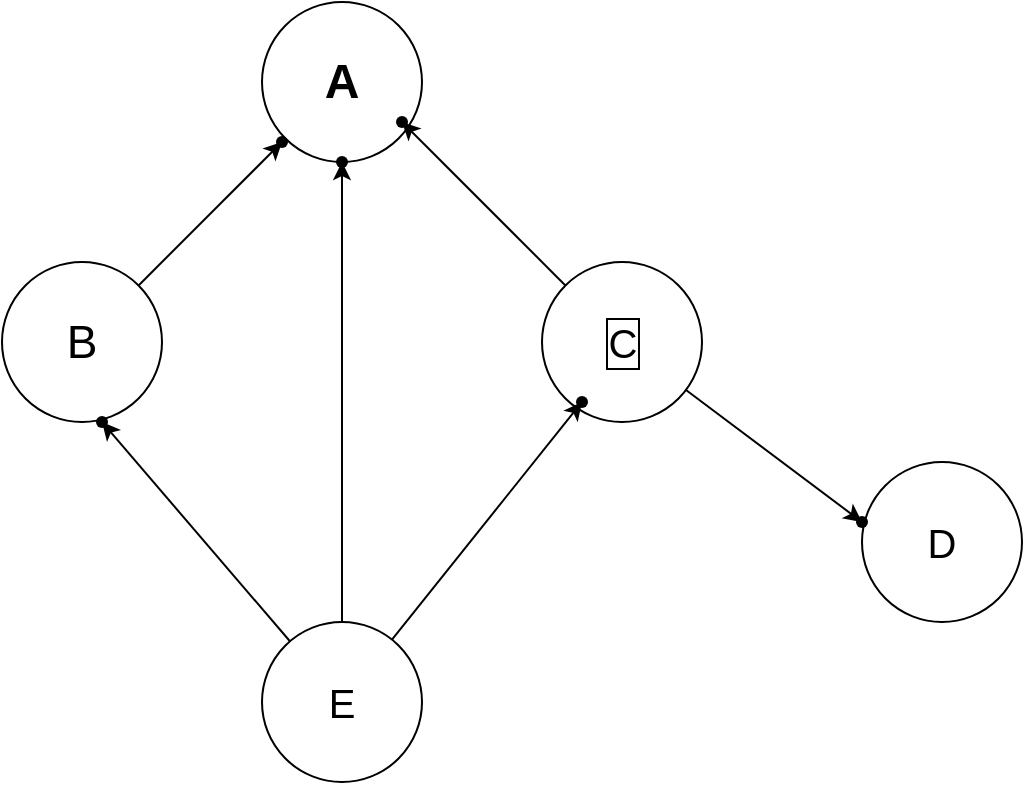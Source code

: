 <mxfile>
    <diagram id="D5KT-FlETZNNRbSJRhos" name="第 1 页">
        <mxGraphModel dx="564" dy="257" grid="1" gridSize="10" guides="1" tooltips="1" connect="1" arrows="1" fold="1" page="1" pageScale="1" pageWidth="3300" pageHeight="4681" math="0" shadow="0">
            <root>
                <mxCell id="0"/>
                <mxCell id="1" parent="0"/>
                <mxCell id="2" value="&lt;h1&gt;A&lt;/h1&gt;" style="ellipse;whiteSpace=wrap;html=1;" parent="1" vertex="1">
                    <mxGeometry x="210" y="390" width="80" height="80" as="geometry"/>
                </mxCell>
                <mxCell id="112" value="" style="edgeStyle=none;html=1;" edge="1" parent="1" source="3" target="111">
                    <mxGeometry relative="1" as="geometry"/>
                </mxCell>
                <mxCell id="3" value="B" style="ellipse;whiteSpace=wrap;html=1;fontStyle=0;fontSize=23;" parent="1" vertex="1">
                    <mxGeometry x="80" y="520" width="80" height="80" as="geometry"/>
                </mxCell>
                <mxCell id="114" value="" style="edgeStyle=none;html=1;" edge="1" parent="1" source="4" target="113">
                    <mxGeometry relative="1" as="geometry"/>
                </mxCell>
                <mxCell id="122" value="" style="edgeStyle=none;html=1;" edge="1" parent="1" source="4" target="121">
                    <mxGeometry relative="1" as="geometry"/>
                </mxCell>
                <mxCell id="4" value="C" style="ellipse;html=1;fontSize=20;labelBorderColor=default;" parent="1" vertex="1">
                    <mxGeometry x="350" y="520" width="80" height="80" as="geometry"/>
                </mxCell>
                <mxCell id="5" value="D" style="ellipse;whiteSpace=wrap;html=1;fontSize=20;" parent="1" vertex="1">
                    <mxGeometry x="510" y="620" width="80" height="80" as="geometry"/>
                </mxCell>
                <mxCell id="116" value="" style="edgeStyle=none;html=1;" edge="1" parent="1" source="6" target="115">
                    <mxGeometry relative="1" as="geometry"/>
                </mxCell>
                <mxCell id="118" value="" style="edgeStyle=none;html=1;" edge="1" parent="1" source="6" target="117">
                    <mxGeometry relative="1" as="geometry"/>
                </mxCell>
                <mxCell id="120" value="" style="edgeStyle=none;html=1;" edge="1" parent="1" source="6" target="119">
                    <mxGeometry relative="1" as="geometry"/>
                </mxCell>
                <mxCell id="6" value="E" style="ellipse;whiteSpace=wrap;html=1;fontSize=20;" vertex="1" parent="1">
                    <mxGeometry x="210" y="700" width="80" height="80" as="geometry"/>
                </mxCell>
                <mxCell id="111" value="" style="shape=waypoint;sketch=0;size=6;pointerEvents=1;points=[];fillColor=default;resizable=0;rotatable=0;perimeter=centerPerimeter;snapToPoint=1;fontSize=23;fontStyle=0;" vertex="1" parent="1">
                    <mxGeometry x="200" y="440" width="40" height="40" as="geometry"/>
                </mxCell>
                <mxCell id="113" value="" style="shape=waypoint;sketch=0;size=6;pointerEvents=1;points=[];fillColor=default;resizable=0;rotatable=0;perimeter=centerPerimeter;snapToPoint=1;fontSize=20;labelBorderColor=default;" vertex="1" parent="1">
                    <mxGeometry x="490" y="630" width="40" height="40" as="geometry"/>
                </mxCell>
                <mxCell id="115" value="" style="shape=waypoint;sketch=0;size=6;pointerEvents=1;points=[];fillColor=default;resizable=0;rotatable=0;perimeter=centerPerimeter;snapToPoint=1;fontSize=20;" vertex="1" parent="1">
                    <mxGeometry x="350" y="570" width="40" height="40" as="geometry"/>
                </mxCell>
                <mxCell id="117" value="" style="shape=waypoint;sketch=0;size=6;pointerEvents=1;points=[];fillColor=default;resizable=0;rotatable=0;perimeter=centerPerimeter;snapToPoint=1;fontSize=20;" vertex="1" parent="1">
                    <mxGeometry x="230" y="450" width="40" height="40" as="geometry"/>
                </mxCell>
                <mxCell id="119" value="" style="shape=waypoint;sketch=0;size=6;pointerEvents=1;points=[];fillColor=default;resizable=0;rotatable=0;perimeter=centerPerimeter;snapToPoint=1;fontSize=20;" vertex="1" parent="1">
                    <mxGeometry x="110" y="580" width="40" height="40" as="geometry"/>
                </mxCell>
                <mxCell id="121" value="" style="shape=waypoint;sketch=0;size=6;pointerEvents=1;points=[];fillColor=default;resizable=0;rotatable=0;perimeter=centerPerimeter;snapToPoint=1;fontSize=20;labelBorderColor=default;" vertex="1" parent="1">
                    <mxGeometry x="260" y="430" width="40" height="40" as="geometry"/>
                </mxCell>
            </root>
        </mxGraphModel>
    </diagram>
</mxfile>
